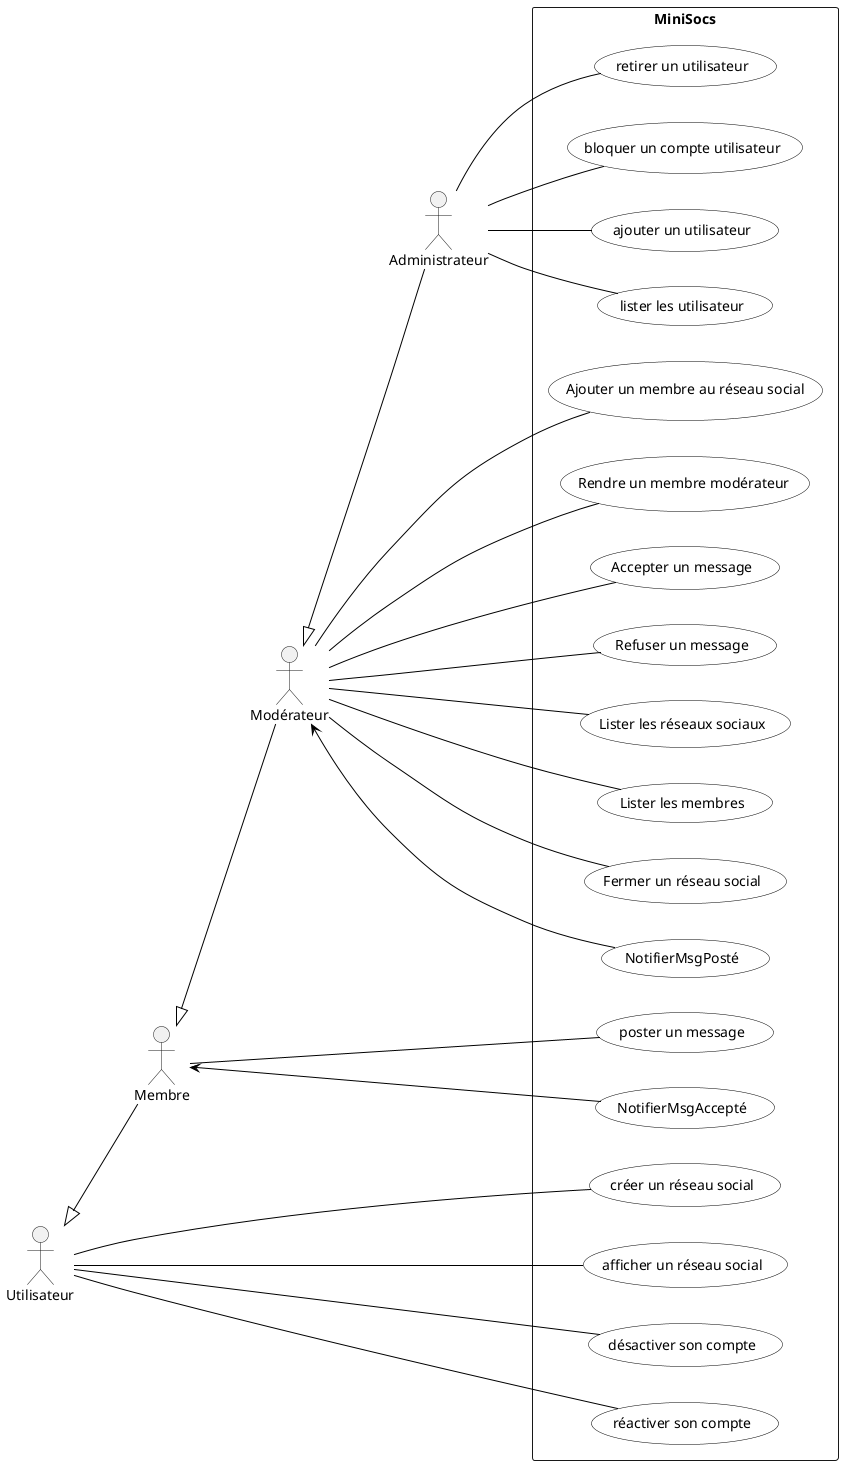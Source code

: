 @startuml

'Diagramme de cas d'utilisation (PlantUML)'

'Configuration charte graphique'
skinparam usecase {
BackgroundColor White
BorderColor Black
ArrowColor Black
ActorBackgroundColor<< Human >> Gold
}

left to right direction

'Déclaration des acteurs :'
actor Administrateur
actor Utilisateur
actor Membre
actor Modérateur
Utilisateur <|-- Membre
Membre	    <|-- Modérateur
Modérateur  <|-- Administrateur


'Déclaration des cas d'utilisation dans le système'
rectangle "MiniSocs" {
:Administrateur: -- (ajouter un utilisateur)
:Administrateur: -- (lister les utilisateur)
:Administrateur: -- (retirer un utilisateur)
:Administrateur: -- (bloquer un compte utilisateur)
:Modérateur: -- (Ajouter un membre au réseau social)
:Modérateur: -- (Rendre un membre modérateur)
:Modérateur: -- (Accepter un message)
:Modérateur: -- (Refuser un message)
:Modérateur: -- (Lister les réseaux sociaux)
:Modérateur: -- (Lister les membres)
:Modérateur: -- (Fermer un réseau social)
:Modérateur: <-- (NotifierMsgPosté)
:Utilisateur: -- (créer un réseau social)
:Utilisateur: -- (afficher un réseau social)
:Utilisateur: -- (désactiver son compte)
:Utilisateur: -- (réactiver son compte)
:Membre: -- (poster un message)
:Membre: <-- (NotifierMsgAccepté)
}

@enduml
